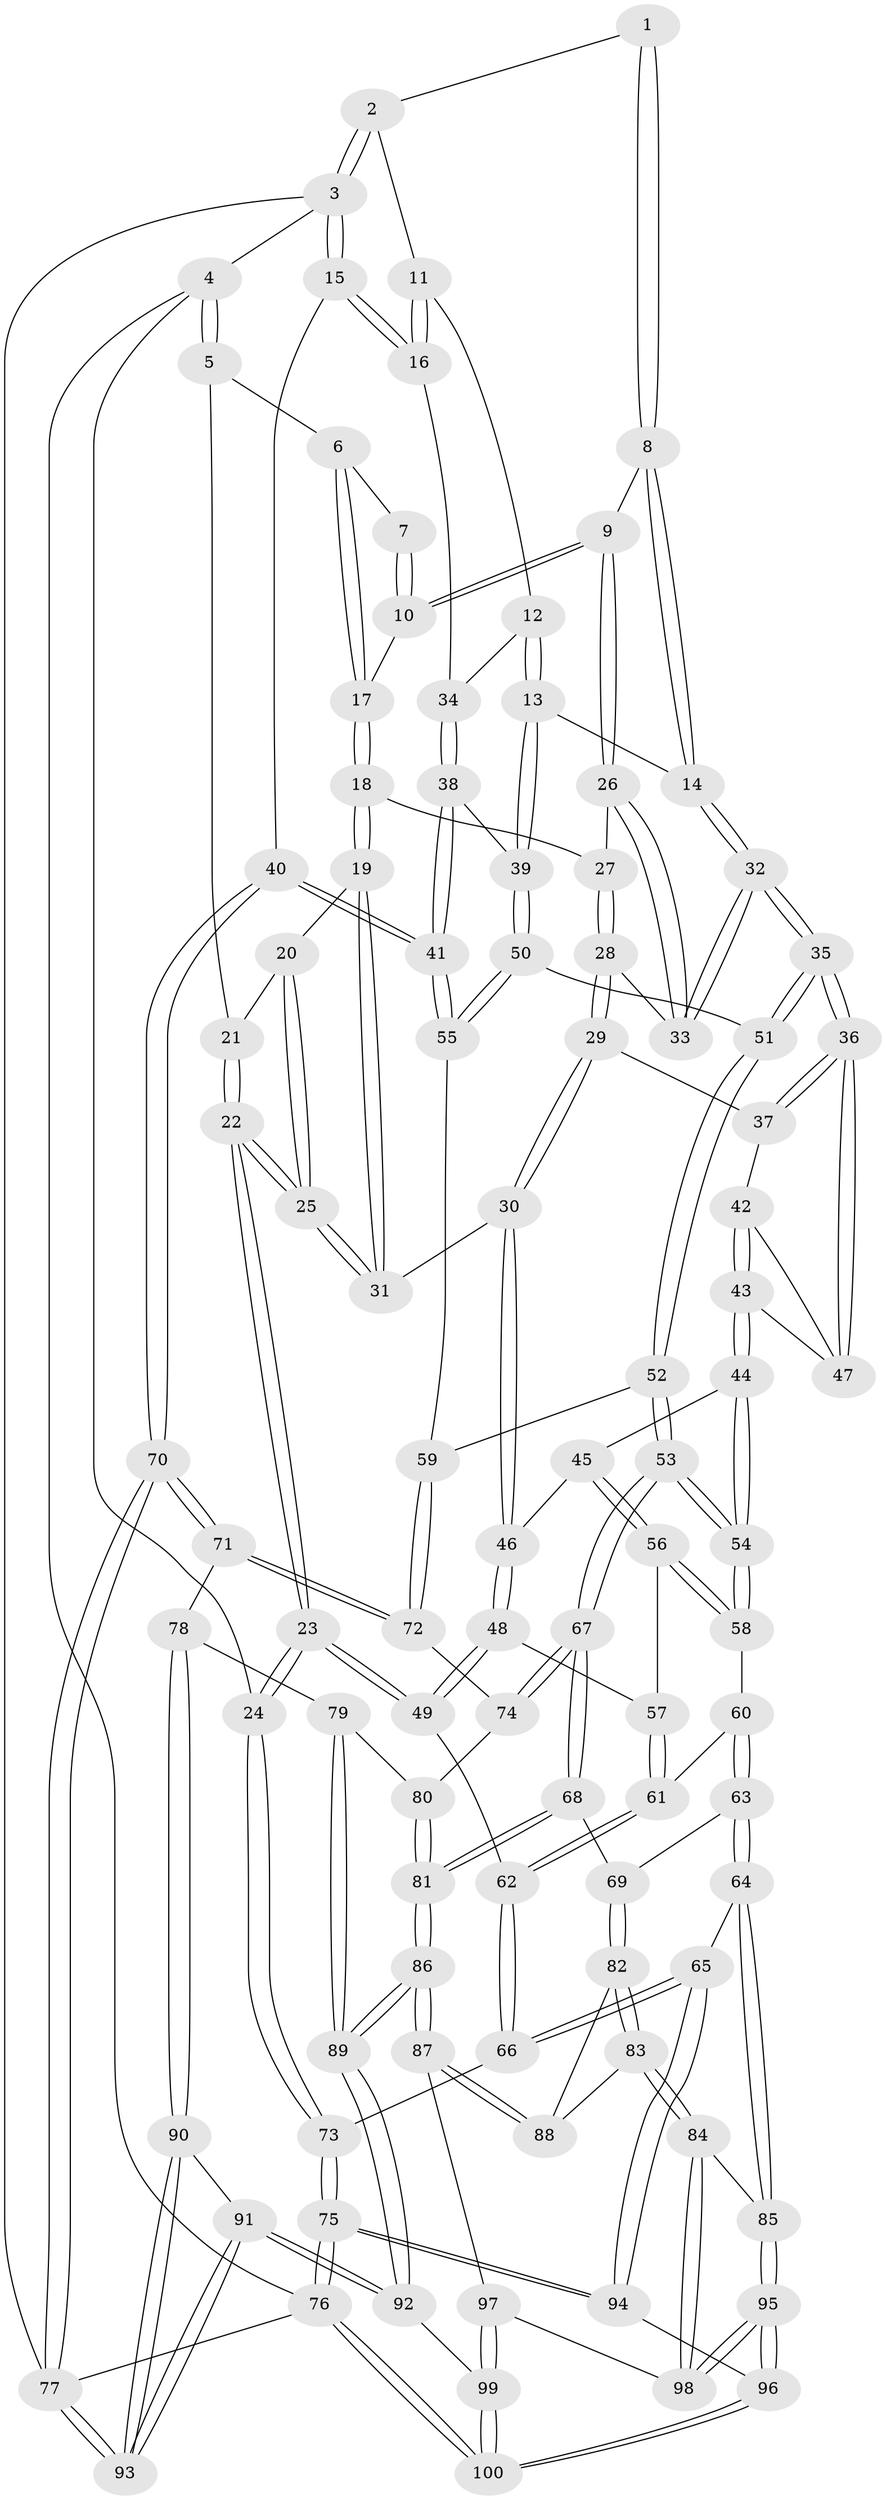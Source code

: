 // Generated by graph-tools (version 1.1) at 2025/11/02/27/25 16:11:54]
// undirected, 100 vertices, 247 edges
graph export_dot {
graph [start="1"]
  node [color=gray90,style=filled];
  1 [pos="+0.5643225549506463+0"];
  2 [pos="+0.9216485374269919+0"];
  3 [pos="+1+0"];
  4 [pos="+0+0"];
  5 [pos="+0+0"];
  6 [pos="+0.2979331520527745+0"];
  7 [pos="+0.527675460771247+0"];
  8 [pos="+0.5897154752184957+0"];
  9 [pos="+0.4983637139529661+0.10063257235872686"];
  10 [pos="+0.4861441488820222+0.09022901759395932"];
  11 [pos="+0.8891439666275676+0"];
  12 [pos="+0.7790726422141188+0.08955275911837612"];
  13 [pos="+0.712686556072263+0.13818743615440085"];
  14 [pos="+0.6689403118810527+0.1446008886143275"];
  15 [pos="+1+0"];
  16 [pos="+0.9175873678746488+0.14135701902025832"];
  17 [pos="+0.32245485847871164+0"];
  18 [pos="+0.31881878714760475+0.008340678571509134"];
  19 [pos="+0.2986578515322103+0.07211224025879329"];
  20 [pos="+0.13593030212818927+0.0978160110912025"];
  21 [pos="+0.10493030945728382+0.02735772652700478"];
  22 [pos="+0+0.31895748699065274"];
  23 [pos="+0+0.3810300826655398"];
  24 [pos="+0+0.39073111701088237"];
  25 [pos="+0.12078259017666278+0.198608953004346"];
  26 [pos="+0.5070525973297483+0.1200253725644906"];
  27 [pos="+0.42159150901253983+0.12950487268968883"];
  28 [pos="+0.418154623216052+0.17176185426847299"];
  29 [pos="+0.3930768472364846+0.1932256336559795"];
  30 [pos="+0.3031522230275485+0.17565364242060472"];
  31 [pos="+0.29105457890902753+0.15238073644900824"];
  32 [pos="+0.6007923002509084+0.20654071299327564"];
  33 [pos="+0.5233906347733962+0.14391639731028671"];
  34 [pos="+0.9107710841917369+0.1473067472187426"];
  35 [pos="+0.5876453761597508+0.25507658727789057"];
  36 [pos="+0.5770094917099258+0.25440212536196183"];
  37 [pos="+0.4071495002362925+0.20875019752253252"];
  38 [pos="+0.9186502416726493+0.2705479952445402"];
  39 [pos="+0.7859155353904469+0.22566940138440186"];
  40 [pos="+1+0.4609982133894187"];
  41 [pos="+1+0.4252043453074375"];
  42 [pos="+0.40756363009810387+0.21855272898301423"];
  43 [pos="+0.3910624392351092+0.29877983402726593"];
  44 [pos="+0.3658237016522434+0.3257414222090873"];
  45 [pos="+0.363834254880867+0.3250582603625596"];
  46 [pos="+0.29593900147004826+0.29333542677335045"];
  47 [pos="+0.4386728715153995+0.27433180154182213"];
  48 [pos="+0.14705894540113856+0.39533349437373005"];
  49 [pos="+0+0.3826656156162366"];
  50 [pos="+0.7562941906308945+0.33388886951151103"];
  51 [pos="+0.5977580599340376+0.3436312715085687"];
  52 [pos="+0.5483262649813611+0.4981922346236981"];
  53 [pos="+0.5329829455432683+0.5105805279421713"];
  54 [pos="+0.5231149466452931+0.505995687229391"];
  55 [pos="+0.9592457746846567+0.4301493151708311"];
  56 [pos="+0.2917966407367798+0.4533677051293937"];
  57 [pos="+0.1912030799840339+0.42752195654646813"];
  58 [pos="+0.3935092302377227+0.49325802225583204"];
  59 [pos="+0.7427571700556527+0.5234482596629817"];
  60 [pos="+0.2850761867018153+0.5569367963007149"];
  61 [pos="+0.23879906425689026+0.5405211903415641"];
  62 [pos="+0.2166886170008951+0.604159499398699"];
  63 [pos="+0.3122369627634213+0.7263953668125247"];
  64 [pos="+0.2443911324269388+0.7576530904099131"];
  65 [pos="+0.23240497949903172+0.7567552909564816"];
  66 [pos="+0.2279569691762879+0.7521940150290166"];
  67 [pos="+0.5056220385889229+0.6708872167282719"];
  68 [pos="+0.5040977533667728+0.6731598859047103"];
  69 [pos="+0.49225884041498186+0.6798057776173851"];
  70 [pos="+1+0.6905067644980044"];
  71 [pos="+0.8560409772001047+0.7459351992547922"];
  72 [pos="+0.8129746569052331+0.7315239791115323"];
  73 [pos="+0+0.5383252551708043"];
  74 [pos="+0.7464974189734509+0.7436415983995405"];
  75 [pos="+0+1"];
  76 [pos="+0+1"];
  77 [pos="+1+1"];
  78 [pos="+0.8261853206746572+0.8488759962291857"];
  79 [pos="+0.7470483856077386+0.8803530449275841"];
  80 [pos="+0.7129376883735885+0.8232305941312634"];
  81 [pos="+0.6041871694554335+0.9098939878190448"];
  82 [pos="+0.47040528922992964+0.7582977358793754"];
  83 [pos="+0.3788020869755091+0.9004623573014955"];
  84 [pos="+0.3448564470186742+0.9236751059131311"];
  85 [pos="+0.29515567236911444+0.860544416560634"];
  86 [pos="+0.6109662488125214+1"];
  87 [pos="+0.46309414609817656+0.9184145009670998"];
  88 [pos="+0.45143654257439425+0.8824049738224123"];
  89 [pos="+0.6399866194615145+1"];
  90 [pos="+0.827400523065327+0.8595474674368535"];
  91 [pos="+0.6872887737270157+1"];
  92 [pos="+0.6535171569517656+1"];
  93 [pos="+1+1"];
  94 [pos="+0.22183063064447545+0.7692346034467383"];
  95 [pos="+0.2149611661482139+1"];
  96 [pos="+0.03701545176208781+1"];
  97 [pos="+0.36667086272927846+0.9598044947121668"];
  98 [pos="+0.34582282237539125+0.9270929707016982"];
  99 [pos="+0.42103654558588216+1"];
  100 [pos="+0+1"];
  1 -- 2;
  1 -- 8;
  1 -- 8;
  2 -- 3;
  2 -- 3;
  2 -- 11;
  3 -- 4;
  3 -- 15;
  3 -- 15;
  3 -- 77;
  4 -- 5;
  4 -- 5;
  4 -- 24;
  4 -- 76;
  5 -- 6;
  5 -- 21;
  6 -- 7;
  6 -- 17;
  6 -- 17;
  7 -- 10;
  7 -- 10;
  8 -- 9;
  8 -- 14;
  8 -- 14;
  9 -- 10;
  9 -- 10;
  9 -- 26;
  9 -- 26;
  10 -- 17;
  11 -- 12;
  11 -- 16;
  11 -- 16;
  12 -- 13;
  12 -- 13;
  12 -- 34;
  13 -- 14;
  13 -- 39;
  13 -- 39;
  14 -- 32;
  14 -- 32;
  15 -- 16;
  15 -- 16;
  15 -- 40;
  16 -- 34;
  17 -- 18;
  17 -- 18;
  18 -- 19;
  18 -- 19;
  18 -- 27;
  19 -- 20;
  19 -- 31;
  19 -- 31;
  20 -- 21;
  20 -- 25;
  20 -- 25;
  21 -- 22;
  21 -- 22;
  22 -- 23;
  22 -- 23;
  22 -- 25;
  22 -- 25;
  23 -- 24;
  23 -- 24;
  23 -- 49;
  23 -- 49;
  24 -- 73;
  24 -- 73;
  25 -- 31;
  25 -- 31;
  26 -- 27;
  26 -- 33;
  26 -- 33;
  27 -- 28;
  27 -- 28;
  28 -- 29;
  28 -- 29;
  28 -- 33;
  29 -- 30;
  29 -- 30;
  29 -- 37;
  30 -- 31;
  30 -- 46;
  30 -- 46;
  32 -- 33;
  32 -- 33;
  32 -- 35;
  32 -- 35;
  34 -- 38;
  34 -- 38;
  35 -- 36;
  35 -- 36;
  35 -- 51;
  35 -- 51;
  36 -- 37;
  36 -- 37;
  36 -- 47;
  36 -- 47;
  37 -- 42;
  38 -- 39;
  38 -- 41;
  38 -- 41;
  39 -- 50;
  39 -- 50;
  40 -- 41;
  40 -- 41;
  40 -- 70;
  40 -- 70;
  41 -- 55;
  41 -- 55;
  42 -- 43;
  42 -- 43;
  42 -- 47;
  43 -- 44;
  43 -- 44;
  43 -- 47;
  44 -- 45;
  44 -- 54;
  44 -- 54;
  45 -- 46;
  45 -- 56;
  45 -- 56;
  46 -- 48;
  46 -- 48;
  48 -- 49;
  48 -- 49;
  48 -- 57;
  49 -- 62;
  50 -- 51;
  50 -- 55;
  50 -- 55;
  51 -- 52;
  51 -- 52;
  52 -- 53;
  52 -- 53;
  52 -- 59;
  53 -- 54;
  53 -- 54;
  53 -- 67;
  53 -- 67;
  54 -- 58;
  54 -- 58;
  55 -- 59;
  56 -- 57;
  56 -- 58;
  56 -- 58;
  57 -- 61;
  57 -- 61;
  58 -- 60;
  59 -- 72;
  59 -- 72;
  60 -- 61;
  60 -- 63;
  60 -- 63;
  61 -- 62;
  61 -- 62;
  62 -- 66;
  62 -- 66;
  63 -- 64;
  63 -- 64;
  63 -- 69;
  64 -- 65;
  64 -- 85;
  64 -- 85;
  65 -- 66;
  65 -- 66;
  65 -- 94;
  65 -- 94;
  66 -- 73;
  67 -- 68;
  67 -- 68;
  67 -- 74;
  67 -- 74;
  68 -- 69;
  68 -- 81;
  68 -- 81;
  69 -- 82;
  69 -- 82;
  70 -- 71;
  70 -- 71;
  70 -- 77;
  70 -- 77;
  71 -- 72;
  71 -- 72;
  71 -- 78;
  72 -- 74;
  73 -- 75;
  73 -- 75;
  74 -- 80;
  75 -- 76;
  75 -- 76;
  75 -- 94;
  75 -- 94;
  76 -- 77;
  76 -- 100;
  76 -- 100;
  77 -- 93;
  77 -- 93;
  78 -- 79;
  78 -- 90;
  78 -- 90;
  79 -- 80;
  79 -- 89;
  79 -- 89;
  80 -- 81;
  80 -- 81;
  81 -- 86;
  81 -- 86;
  82 -- 83;
  82 -- 83;
  82 -- 88;
  83 -- 84;
  83 -- 84;
  83 -- 88;
  84 -- 85;
  84 -- 98;
  84 -- 98;
  85 -- 95;
  85 -- 95;
  86 -- 87;
  86 -- 87;
  86 -- 89;
  86 -- 89;
  87 -- 88;
  87 -- 88;
  87 -- 97;
  89 -- 92;
  89 -- 92;
  90 -- 91;
  90 -- 93;
  90 -- 93;
  91 -- 92;
  91 -- 92;
  91 -- 93;
  91 -- 93;
  92 -- 99;
  94 -- 96;
  95 -- 96;
  95 -- 96;
  95 -- 98;
  95 -- 98;
  96 -- 100;
  96 -- 100;
  97 -- 98;
  97 -- 99;
  97 -- 99;
  99 -- 100;
  99 -- 100;
}
